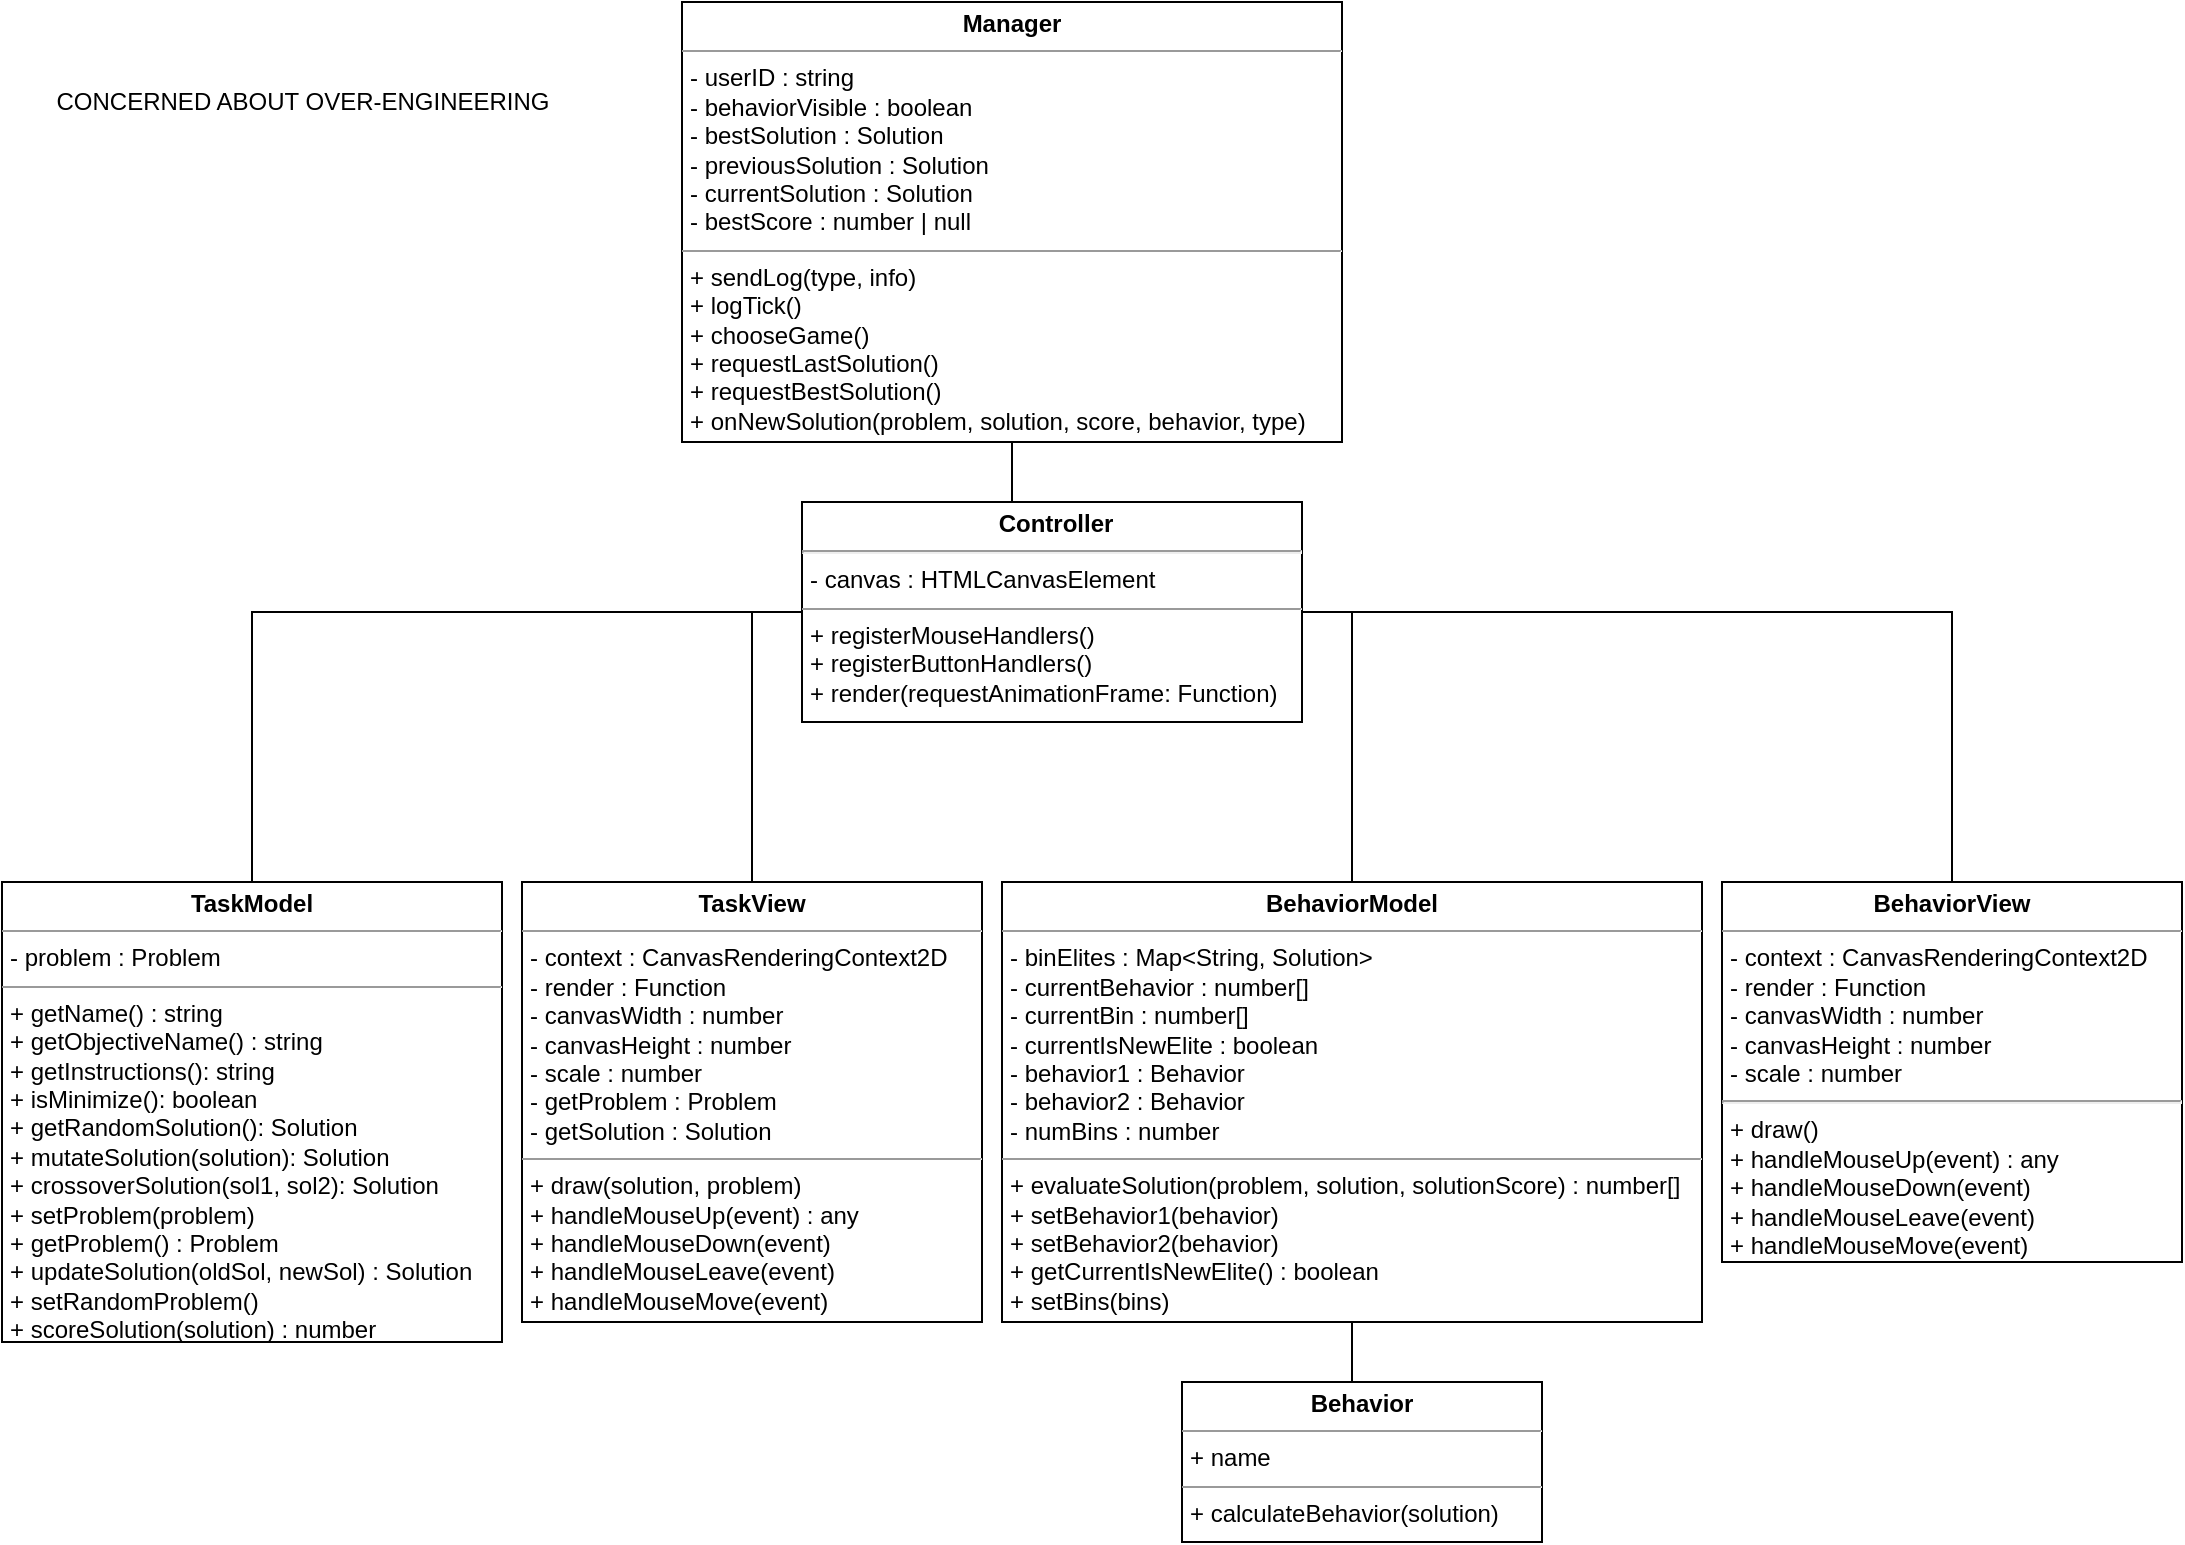 <mxfile version="16.5.1" type="device"><diagram id="kjFpi82wVJXLxSa9XNVy" name="Page-1"><mxGraphModel dx="1952" dy="857" grid="1" gridSize="10" guides="0" tooltips="1" connect="1" arrows="1" fold="1" page="1" pageScale="1" pageWidth="850" pageHeight="1100" math="0" shadow="0"><root><mxCell id="0"/><mxCell id="1" parent="0"/><mxCell id="B3whnUPfr0MYetjvBDzF-19" value="&lt;p style=&quot;margin: 0px ; margin-top: 4px ; text-align: center&quot;&gt;&lt;b&gt;Manager&lt;/b&gt;&lt;/p&gt;&lt;hr size=&quot;1&quot;&gt;&lt;p style=&quot;margin: 0px ; margin-left: 4px&quot;&gt;- userID : string&lt;/p&gt;&lt;p style=&quot;margin: 0px ; margin-left: 4px&quot;&gt;- behaviorVisible : boolean&lt;/p&gt;&lt;p style=&quot;margin: 0px ; margin-left: 4px&quot;&gt;- bestSolution : Solution&lt;/p&gt;&lt;p style=&quot;margin: 0px ; margin-left: 4px&quot;&gt;- previousSolution : Solution&lt;/p&gt;&lt;p style=&quot;margin: 0px ; margin-left: 4px&quot;&gt;- currentSolution : Solution&lt;br&gt;&lt;/p&gt;&lt;p style=&quot;margin: 0px ; margin-left: 4px&quot;&gt;- bestScore : number | null&lt;/p&gt;&lt;hr size=&quot;1&quot;&gt;&lt;p style=&quot;margin: 0px ; margin-left: 4px&quot;&gt;+ sendLog(type, info)&lt;/p&gt;&lt;p style=&quot;margin: 0px ; margin-left: 4px&quot;&gt;+ logTick()&lt;/p&gt;&lt;p style=&quot;margin: 0px ; margin-left: 4px&quot;&gt;+ chooseGame()&lt;/p&gt;&lt;p style=&quot;margin: 0px 0px 0px 4px&quot;&gt;+ requestLastSolution()&lt;/p&gt;&lt;p style=&quot;margin: 0px 0px 0px 4px&quot;&gt;+ requestBestSolution()&lt;/p&gt;&lt;p style=&quot;margin: 0px 0px 0px 4px&quot;&gt;+ onNewSolution(problem, solution, score, behavior, type)&lt;/p&gt;" style="verticalAlign=top;align=left;overflow=fill;fontSize=12;fontFamily=Helvetica;html=1;" parent="1" vertex="1"><mxGeometry x="240" y="20" width="330" height="220" as="geometry"/></mxCell><mxCell id="B3whnUPfr0MYetjvBDzF-23" style="edgeStyle=orthogonalEdgeStyle;rounded=0;orthogonalLoop=1;jettySize=auto;html=1;exitX=0;exitY=0.5;exitDx=0;exitDy=0;entryX=0.5;entryY=0;entryDx=0;entryDy=0;endArrow=none;endFill=0;" parent="1" source="B3whnUPfr0MYetjvBDzF-20" target="B3whnUPfr0MYetjvBDzF-22" edge="1"><mxGeometry relative="1" as="geometry"/></mxCell><mxCell id="B3whnUPfr0MYetjvBDzF-24" style="edgeStyle=orthogonalEdgeStyle;rounded=0;orthogonalLoop=1;jettySize=auto;html=1;exitX=0;exitY=0.5;exitDx=0;exitDy=0;entryX=0.5;entryY=0;entryDx=0;entryDy=0;endArrow=none;endFill=0;" parent="1" source="B3whnUPfr0MYetjvBDzF-20" target="B3whnUPfr0MYetjvBDzF-21" edge="1"><mxGeometry relative="1" as="geometry"/></mxCell><mxCell id="B3whnUPfr0MYetjvBDzF-25" style="edgeStyle=orthogonalEdgeStyle;rounded=0;orthogonalLoop=1;jettySize=auto;html=1;exitX=0.5;exitY=0;exitDx=0;exitDy=0;entryX=0.5;entryY=1;entryDx=0;entryDy=0;endArrow=none;endFill=0;" parent="1" source="B3whnUPfr0MYetjvBDzF-20" target="B3whnUPfr0MYetjvBDzF-19" edge="1"><mxGeometry relative="1" as="geometry"/></mxCell><mxCell id="B3whnUPfr0MYetjvBDzF-20" value="&lt;p style=&quot;margin: 0px ; margin-top: 4px ; text-align: center&quot;&gt;&lt;/p&gt;&lt;p style=&quot;text-align: center ; margin: 0px 0px 0px 4px&quot;&gt;&lt;b&gt;Controller&lt;/b&gt;&lt;/p&gt;&lt;hr style=&quot;text-align: center&quot;&gt;&lt;p style=&quot;margin: 0px ; margin-left: 4px&quot;&gt;- canvas : HTMLCanvasElement&lt;/p&gt;&lt;hr size=&quot;1&quot;&gt;&lt;p style=&quot;margin: 0px ; margin-left: 4px&quot;&gt;+ registerMouseHandlers()&lt;/p&gt;&lt;p style=&quot;margin: 0px ; margin-left: 4px&quot;&gt;+ registerButtonHandlers()&lt;/p&gt;&lt;p style=&quot;margin: 0px ; margin-left: 4px&quot;&gt;+ render(requestAnimationFrame: Function)&lt;/p&gt;" style="verticalAlign=top;align=left;overflow=fill;fontSize=12;fontFamily=Helvetica;html=1;" parent="1" vertex="1"><mxGeometry x="300" y="270" width="250" height="110" as="geometry"/></mxCell><mxCell id="B3whnUPfr0MYetjvBDzF-21" value="&lt;p style=&quot;margin: 0px ; margin-top: 4px ; text-align: center&quot;&gt;&lt;b&gt;TaskView&lt;/b&gt;&lt;/p&gt;&lt;hr size=&quot;1&quot;&gt;&lt;p style=&quot;margin: 0px ; margin-left: 4px&quot;&gt;- context : CanvasRenderingContext2D&lt;/p&gt;&lt;p style=&quot;margin: 0px ; margin-left: 4px&quot;&gt;- render : Function&lt;/p&gt;&lt;p style=&quot;margin: 0px ; margin-left: 4px&quot;&gt;- canvasWidth : number&lt;/p&gt;&lt;p style=&quot;margin: 0px ; margin-left: 4px&quot;&gt;- canvasHeight : number&lt;/p&gt;&lt;p style=&quot;margin: 0px ; margin-left: 4px&quot;&gt;- scale : number&lt;/p&gt;&lt;p style=&quot;margin: 0px ; margin-left: 4px&quot;&gt;- getProblem : Problem&lt;/p&gt;&lt;p style=&quot;margin: 0px ; margin-left: 4px&quot;&gt;- getSolution : Solution&lt;/p&gt;&lt;hr size=&quot;1&quot;&gt;&lt;p style=&quot;margin: 0px ; margin-left: 4px&quot;&gt;+ draw(solution, problem)&lt;/p&gt;&lt;p style=&quot;margin: 0px ; margin-left: 4px&quot;&gt;+ handleMouseUp(event) : any&lt;/p&gt;&lt;p style=&quot;margin: 0px ; margin-left: 4px&quot;&gt;+ handleMouseDown(event)&lt;/p&gt;&lt;p style=&quot;margin: 0px ; margin-left: 4px&quot;&gt;+ handleMouseLeave(event)&lt;/p&gt;&lt;p style=&quot;margin: 0px ; margin-left: 4px&quot;&gt;+ handleMouseMove(event)&lt;/p&gt;" style="verticalAlign=top;align=left;overflow=fill;fontSize=12;fontFamily=Helvetica;html=1;" parent="1" vertex="1"><mxGeometry x="160" y="460" width="230" height="220" as="geometry"/></mxCell><mxCell id="B3whnUPfr0MYetjvBDzF-22" value="&lt;p style=&quot;margin: 0px ; margin-top: 4px ; text-align: center&quot;&gt;&lt;b&gt;TaskModel&lt;/b&gt;&lt;/p&gt;&lt;hr size=&quot;1&quot;&gt;&lt;p style=&quot;margin: 0px ; margin-left: 4px&quot;&gt;&lt;span&gt;- problem : Problem&lt;/span&gt;&lt;/p&gt;&lt;hr size=&quot;1&quot;&gt;&lt;p style=&quot;margin: 0px ; margin-left: 4px&quot;&gt;+ getName() : string&lt;br style=&quot;padding: 0px ; margin: 0px&quot;&gt;+ getObjectiveName() : string&lt;br style=&quot;padding: 0px ; margin: 0px&quot;&gt;+ getInstructions(): string&lt;br style=&quot;padding: 0px ; margin: 0px&quot;&gt;+ isMinimize(): boolean&lt;br style=&quot;padding: 0px ; margin: 0px&quot;&gt;+ getRandomSolution(): Solution&lt;/p&gt;&lt;p style=&quot;margin: 0px ; margin-left: 4px&quot;&gt;+ mutateSolution(solution): Solution&lt;br style=&quot;padding: 0px ; margin: 0px&quot;&gt;+ crossoverSolution(sol1, sol2): Solution&lt;br style=&quot;padding: 0px ; margin: 0px&quot;&gt;+ setProblem(problem)&lt;/p&gt;&lt;p style=&quot;margin: 0px ; margin-left: 4px&quot;&gt;+ getProblem() : Problem&lt;/p&gt;&lt;p style=&quot;margin: 0px ; margin-left: 4px&quot;&gt;+ updateSolution(oldSol, newSol) : Solution&lt;br style=&quot;padding: 0px ; margin: 0px&quot;&gt;+ setRandomProblem()&lt;br&gt;&lt;/p&gt;&lt;p style=&quot;margin: 0px ; margin-left: 4px&quot;&gt;+ scoreSolution(solution) : number&lt;/p&gt;" style="verticalAlign=top;align=left;overflow=fill;fontSize=12;fontFamily=Helvetica;html=1;" parent="1" vertex="1"><mxGeometry x="-100" y="460" width="250" height="230" as="geometry"/></mxCell><mxCell id="B3whnUPfr0MYetjvBDzF-41" style="edgeStyle=orthogonalEdgeStyle;rounded=0;orthogonalLoop=1;jettySize=auto;html=1;exitX=0.5;exitY=0;exitDx=0;exitDy=0;entryX=1;entryY=0.5;entryDx=0;entryDy=0;endArrow=none;endFill=0;" parent="1" source="B3whnUPfr0MYetjvBDzF-33" target="B3whnUPfr0MYetjvBDzF-20" edge="1"><mxGeometry relative="1" as="geometry"/></mxCell><mxCell id="B3whnUPfr0MYetjvBDzF-33" value="&lt;p style=&quot;margin: 0px ; margin-top: 4px ; text-align: center&quot;&gt;&lt;b&gt;BehaviorView&lt;/b&gt;&lt;/p&gt;&lt;hr size=&quot;1&quot;&gt;&lt;p style=&quot;margin: 0px ; margin-left: 4px&quot;&gt;&lt;/p&gt;&lt;p style=&quot;margin: 0px 0px 0px 4px&quot;&gt;- context : CanvasRenderingContext2D&lt;/p&gt;&lt;p style=&quot;margin: 0px ; margin-left: 4px&quot;&gt;- render : Function&lt;/p&gt;&lt;p style=&quot;margin: 0px ; margin-left: 4px&quot;&gt;- canvasWidth : number&lt;/p&gt;&lt;p style=&quot;margin: 0px ; margin-left: 4px&quot;&gt;- canvasHeight : number&lt;/p&gt;&lt;p style=&quot;margin: 0px ; margin-left: 4px&quot;&gt;- scale : number&lt;/p&gt;&lt;hr&gt;&lt;p style=&quot;margin: 0px ; margin-left: 4px&quot;&gt;+ draw()&lt;/p&gt;&lt;p style=&quot;margin: 0px ; margin-left: 4px&quot;&gt;+ handleMouseUp(event) : any&lt;/p&gt;&lt;p style=&quot;margin: 0px ; margin-left: 4px&quot;&gt;+ handleMouseDown(event)&lt;/p&gt;&lt;p style=&quot;margin: 0px ; margin-left: 4px&quot;&gt;+ handleMouseLeave(event)&lt;/p&gt;&lt;p style=&quot;margin: 0px ; margin-left: 4px&quot;&gt;+ handleMouseMove(event)&lt;/p&gt;" style="verticalAlign=top;align=left;overflow=fill;fontSize=12;fontFamily=Helvetica;html=1;" parent="1" vertex="1"><mxGeometry x="760" y="460" width="230" height="190" as="geometry"/></mxCell><mxCell id="B3whnUPfr0MYetjvBDzF-40" style="edgeStyle=orthogonalEdgeStyle;rounded=0;orthogonalLoop=1;jettySize=auto;html=1;exitX=0.5;exitY=0;exitDx=0;exitDy=0;entryX=1;entryY=0.5;entryDx=0;entryDy=0;endArrow=none;endFill=0;" parent="1" source="B3whnUPfr0MYetjvBDzF-35" target="B3whnUPfr0MYetjvBDzF-20" edge="1"><mxGeometry relative="1" as="geometry"/></mxCell><mxCell id="B3whnUPfr0MYetjvBDzF-35" value="&lt;p style=&quot;margin: 0px ; margin-top: 4px ; text-align: center&quot;&gt;&lt;b&gt;BehaviorModel&lt;/b&gt;&lt;/p&gt;&lt;hr size=&quot;1&quot;&gt;&lt;p style=&quot;margin: 0px ; margin-left: 4px&quot;&gt;- binElites : Map&amp;lt;String, Solution&amp;gt;&lt;/p&gt;&lt;p style=&quot;margin: 0px ; margin-left: 4px&quot;&gt;- currentBehavior : number[]&lt;/p&gt;&lt;p style=&quot;margin: 0px ; margin-left: 4px&quot;&gt;- currentBin : number[]&lt;/p&gt;&lt;p style=&quot;margin: 0px ; margin-left: 4px&quot;&gt;- currentIsNewElite : boolean&lt;br&gt;&lt;/p&gt;&lt;p style=&quot;margin: 0px ; margin-left: 4px&quot;&gt;- behavior1 : Behavior&lt;/p&gt;&lt;p style=&quot;margin: 0px ; margin-left: 4px&quot;&gt;- behavior2 : Behavior&lt;/p&gt;&lt;p style=&quot;margin: 0px ; margin-left: 4px&quot;&gt;- numBins : number&lt;/p&gt;&lt;hr size=&quot;1&quot;&gt;&lt;p style=&quot;margin: 0px ; margin-left: 4px&quot;&gt;&lt;span&gt;+ evaluateSolution(problem, solution, solutionScore) : number[]&lt;/span&gt;&lt;br&gt;&lt;/p&gt;&lt;p style=&quot;margin: 0px ; margin-left: 4px&quot;&gt;&lt;span&gt;+ setBehavior1(behavior)&lt;/span&gt;&lt;/p&gt;&lt;p style=&quot;margin: 0px ; margin-left: 4px&quot;&gt;+ setBehavior2(behavior)&lt;span&gt;&lt;br&gt;&lt;/span&gt;&lt;/p&gt;&lt;p style=&quot;margin: 0px ; margin-left: 4px&quot;&gt;+ getCurrentIsNewElite() : boolean&lt;/p&gt;&lt;p style=&quot;margin: 0px ; margin-left: 4px&quot;&gt;+ setBins(bins)&lt;/p&gt;" style="verticalAlign=top;align=left;overflow=fill;fontSize=12;fontFamily=Helvetica;html=1;" parent="1" vertex="1"><mxGeometry x="400" y="460" width="350" height="220" as="geometry"/></mxCell><mxCell id="B3whnUPfr0MYetjvBDzF-38" style="edgeStyle=orthogonalEdgeStyle;rounded=0;orthogonalLoop=1;jettySize=auto;html=1;exitX=0.5;exitY=0;exitDx=0;exitDy=0;entryX=0.5;entryY=1;entryDx=0;entryDy=0;endArrow=none;endFill=0;" parent="1" source="B3whnUPfr0MYetjvBDzF-36" target="B3whnUPfr0MYetjvBDzF-35" edge="1"><mxGeometry relative="1" as="geometry"/></mxCell><mxCell id="B3whnUPfr0MYetjvBDzF-36" value="&lt;p style=&quot;margin: 0px ; margin-top: 4px ; text-align: center&quot;&gt;&lt;b&gt;Behavior&lt;/b&gt;&lt;/p&gt;&lt;hr size=&quot;1&quot;&gt;&lt;p style=&quot;margin: 0px ; margin-left: 4px&quot;&gt;+ name&lt;/p&gt;&lt;hr size=&quot;1&quot;&gt;&lt;p style=&quot;margin: 0px ; margin-left: 4px&quot;&gt;+ calculateBehavior(solution&lt;span&gt;)&lt;/span&gt;&lt;/p&gt;" style="verticalAlign=top;align=left;overflow=fill;fontSize=12;fontFamily=Helvetica;html=1;" parent="1" vertex="1"><mxGeometry x="490" y="710" width="180" height="80" as="geometry"/></mxCell><mxCell id="B3whnUPfr0MYetjvBDzF-39" value="CONCERNED ABOUT OVER-ENGINEERING" style="text;html=1;align=center;verticalAlign=middle;resizable=0;points=[];autosize=1;strokeColor=none;fillColor=none;" parent="1" vertex="1"><mxGeometry x="-80" y="60" width="260" height="20" as="geometry"/></mxCell></root></mxGraphModel></diagram></mxfile>